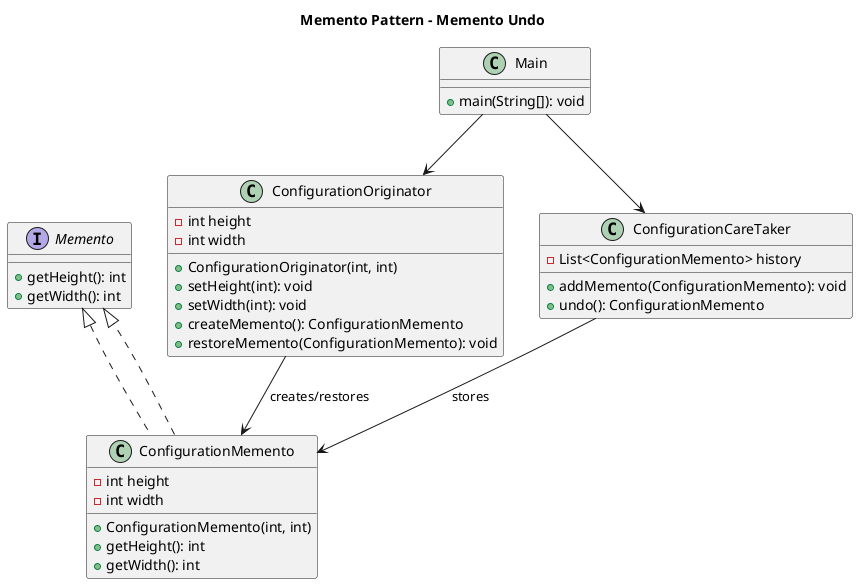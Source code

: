 @startuml Memento

title Memento Pattern - Memento Undo

' Interfaces
interface Memento {
    +getHeight(): int
    +getWidth(): int
}

' Classes
class ConfigurationOriginator {
    -int height
    -int width
    +ConfigurationOriginator(int, int)
    +setHeight(int): void
    +setWidth(int): void
    +createMemento(): ConfigurationMemento
    +restoreMemento(ConfigurationMemento): void
}

class ConfigurationMemento implements Memento {
    -int height
    -int width
    +ConfigurationMemento(int, int)
    +getHeight(): int
    +getWidth(): int
}

class ConfigurationCareTaker {
    -List<ConfigurationMemento> history
    +addMemento(ConfigurationMemento): void
    +undo(): ConfigurationMemento
}

class Main {
    +main(String[]): void
}

' Relationships
ConfigurationMemento ..|> Memento
ConfigurationOriginator --> ConfigurationMemento : creates/restores
ConfigurationCareTaker --> ConfigurationMemento : stores
Main --> ConfigurationOriginator
Main --> ConfigurationCareTaker

@enduml
